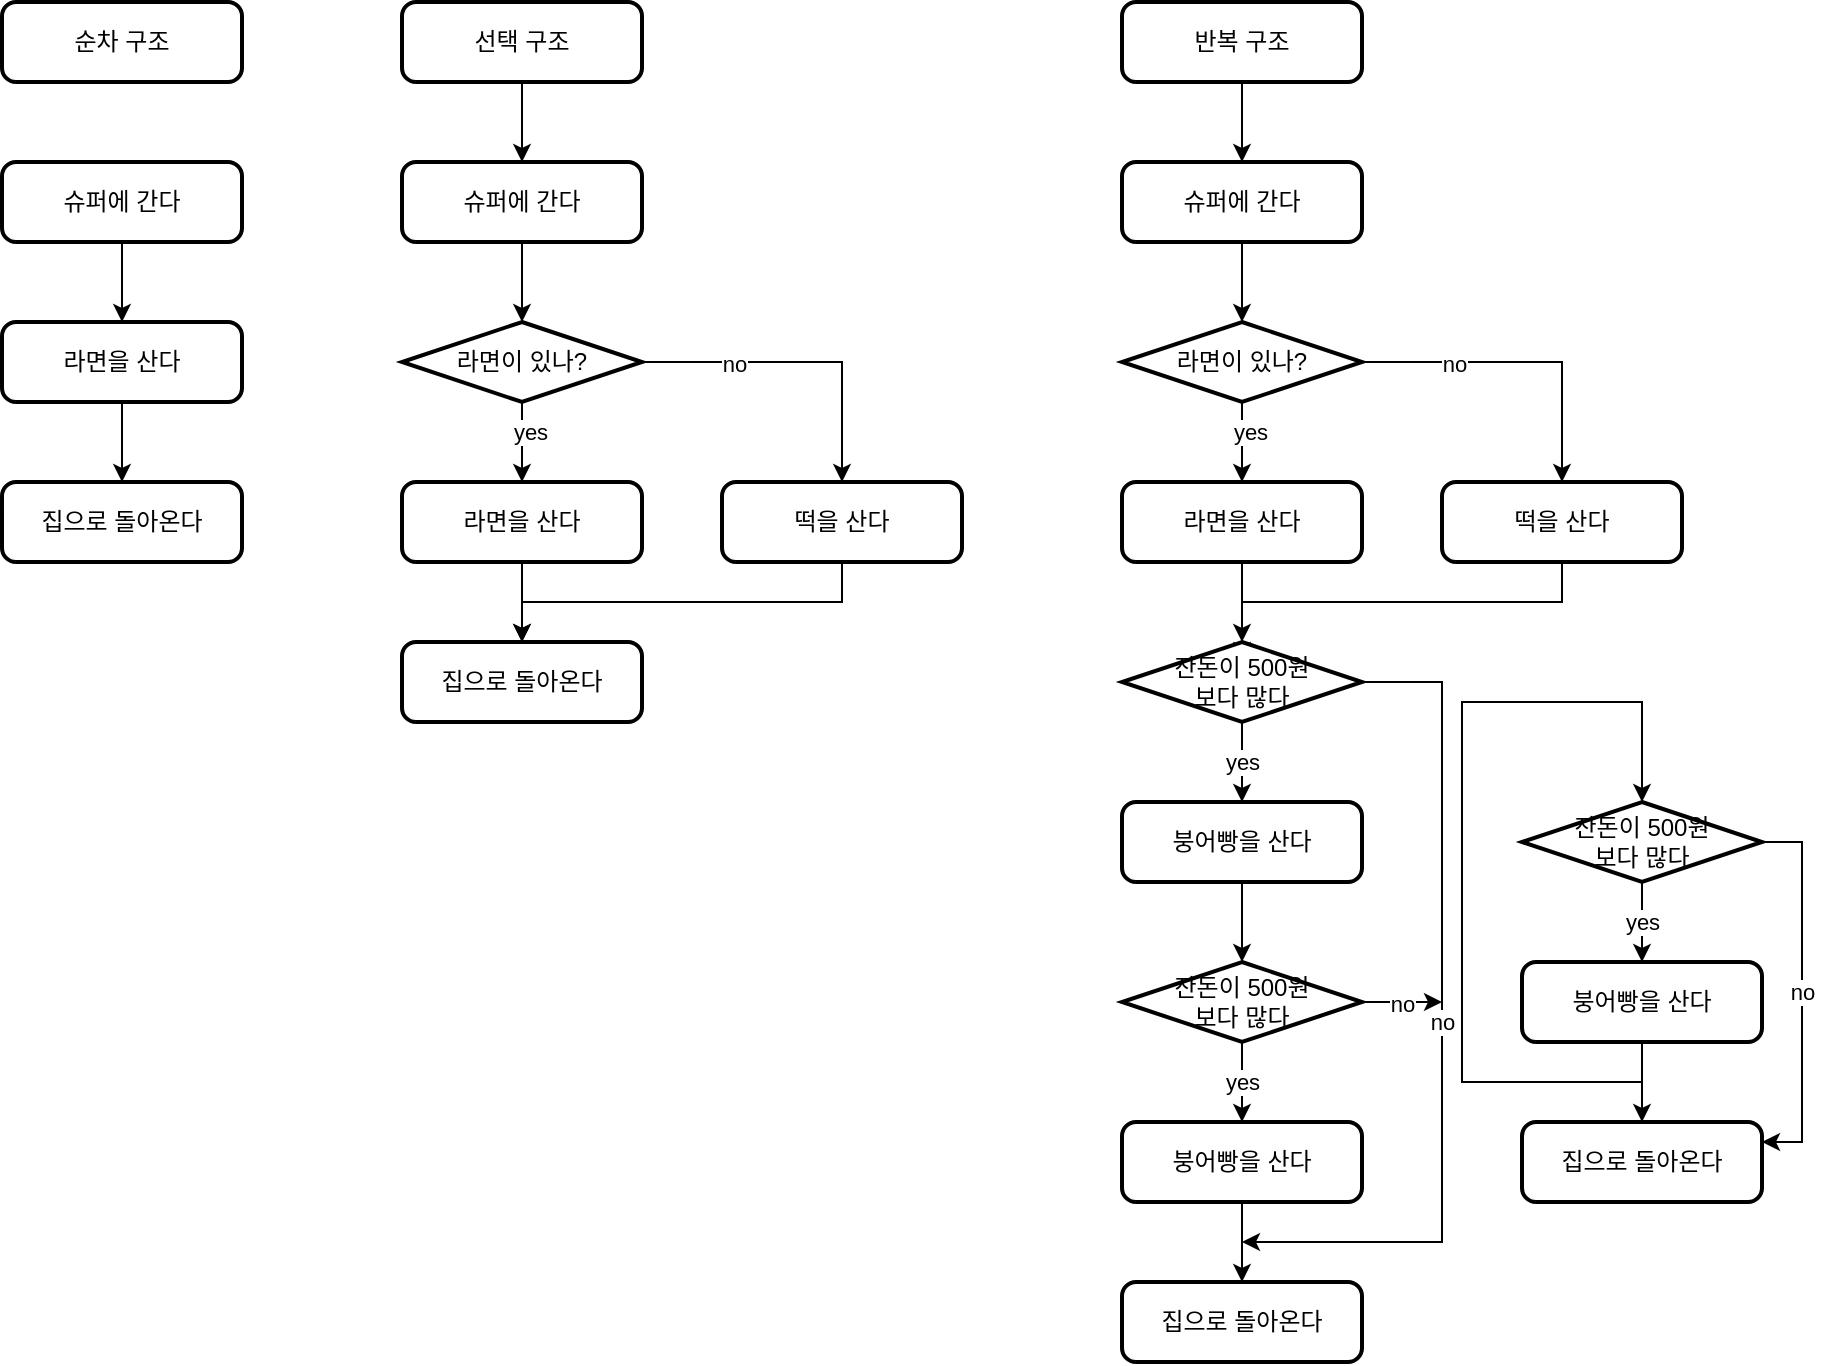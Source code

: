 <mxfile version="16.5.3" type="github">
  <diagram id="IsGRiiZS16t_pL72Zqq2" name="Page-1">
    <mxGraphModel dx="839" dy="672" grid="1" gridSize="10" guides="1" tooltips="1" connect="1" arrows="1" fold="1" page="1" pageScale="1" pageWidth="1169" pageHeight="827" math="0" shadow="0">
      <root>
        <mxCell id="0" />
        <mxCell id="1" parent="0" />
        <mxCell id="38eZuB5VC2__nTBsD_uU-4" style="edgeStyle=orthogonalEdgeStyle;rounded=0;orthogonalLoop=1;jettySize=auto;html=1;" edge="1" parent="1" source="38eZuB5VC2__nTBsD_uU-1" target="38eZuB5VC2__nTBsD_uU-2">
          <mxGeometry relative="1" as="geometry" />
        </mxCell>
        <mxCell id="38eZuB5VC2__nTBsD_uU-1" value="슈퍼에 간다" style="rounded=1;whiteSpace=wrap;html=1;absoluteArcSize=1;arcSize=14;strokeWidth=2;" vertex="1" parent="1">
          <mxGeometry x="80" y="120" width="120" height="40" as="geometry" />
        </mxCell>
        <mxCell id="38eZuB5VC2__nTBsD_uU-5" style="edgeStyle=orthogonalEdgeStyle;rounded=0;orthogonalLoop=1;jettySize=auto;html=1;entryX=0.5;entryY=0;entryDx=0;entryDy=0;" edge="1" parent="1" source="38eZuB5VC2__nTBsD_uU-2" target="38eZuB5VC2__nTBsD_uU-3">
          <mxGeometry relative="1" as="geometry" />
        </mxCell>
        <mxCell id="38eZuB5VC2__nTBsD_uU-2" value="라면을 산다" style="rounded=1;whiteSpace=wrap;html=1;absoluteArcSize=1;arcSize=14;strokeWidth=2;" vertex="1" parent="1">
          <mxGeometry x="80" y="200" width="120" height="40" as="geometry" />
        </mxCell>
        <mxCell id="38eZuB5VC2__nTBsD_uU-3" value="집으로 돌아온다" style="rounded=1;whiteSpace=wrap;html=1;absoluteArcSize=1;arcSize=14;strokeWidth=2;" vertex="1" parent="1">
          <mxGeometry x="80" y="280" width="120" height="40" as="geometry" />
        </mxCell>
        <mxCell id="38eZuB5VC2__nTBsD_uU-6" value="순차 구조" style="rounded=1;whiteSpace=wrap;html=1;absoluteArcSize=1;arcSize=14;strokeWidth=2;" vertex="1" parent="1">
          <mxGeometry x="80" y="40" width="120" height="40" as="geometry" />
        </mxCell>
        <mxCell id="38eZuB5VC2__nTBsD_uU-20" value="" style="edgeStyle=orthogonalEdgeStyle;rounded=0;orthogonalLoop=1;jettySize=auto;html=1;" edge="1" parent="1" source="38eZuB5VC2__nTBsD_uU-7" target="38eZuB5VC2__nTBsD_uU-15">
          <mxGeometry relative="1" as="geometry" />
        </mxCell>
        <mxCell id="38eZuB5VC2__nTBsD_uU-7" value="선택 구조" style="rounded=1;whiteSpace=wrap;html=1;absoluteArcSize=1;arcSize=14;strokeWidth=2;" vertex="1" parent="1">
          <mxGeometry x="280" y="40" width="120" height="40" as="geometry" />
        </mxCell>
        <mxCell id="38eZuB5VC2__nTBsD_uU-21" value="" style="edgeStyle=orthogonalEdgeStyle;rounded=0;orthogonalLoop=1;jettySize=auto;html=1;" edge="1" parent="1" source="38eZuB5VC2__nTBsD_uU-15" target="38eZuB5VC2__nTBsD_uU-19">
          <mxGeometry relative="1" as="geometry" />
        </mxCell>
        <mxCell id="38eZuB5VC2__nTBsD_uU-15" value="슈퍼에 간다" style="rounded=1;whiteSpace=wrap;html=1;absoluteArcSize=1;arcSize=14;strokeWidth=2;" vertex="1" parent="1">
          <mxGeometry x="280" y="120" width="120" height="40" as="geometry" />
        </mxCell>
        <mxCell id="38eZuB5VC2__nTBsD_uU-16" style="edgeStyle=orthogonalEdgeStyle;rounded=0;orthogonalLoop=1;jettySize=auto;html=1;entryX=0.5;entryY=0;entryDx=0;entryDy=0;" edge="1" parent="1" source="38eZuB5VC2__nTBsD_uU-17" target="38eZuB5VC2__nTBsD_uU-18">
          <mxGeometry relative="1" as="geometry" />
        </mxCell>
        <mxCell id="38eZuB5VC2__nTBsD_uU-17" value="라면을 산다" style="rounded=1;whiteSpace=wrap;html=1;absoluteArcSize=1;arcSize=14;strokeWidth=2;" vertex="1" parent="1">
          <mxGeometry x="280" y="280" width="120" height="40" as="geometry" />
        </mxCell>
        <mxCell id="38eZuB5VC2__nTBsD_uU-18" value="집으로 돌아온다" style="rounded=1;whiteSpace=wrap;html=1;absoluteArcSize=1;arcSize=14;strokeWidth=2;" vertex="1" parent="1">
          <mxGeometry x="280" y="360" width="120" height="40" as="geometry" />
        </mxCell>
        <mxCell id="38eZuB5VC2__nTBsD_uU-22" value="" style="edgeStyle=orthogonalEdgeStyle;rounded=0;orthogonalLoop=1;jettySize=auto;html=1;" edge="1" parent="1" source="38eZuB5VC2__nTBsD_uU-19" target="38eZuB5VC2__nTBsD_uU-17">
          <mxGeometry relative="1" as="geometry" />
        </mxCell>
        <mxCell id="38eZuB5VC2__nTBsD_uU-27" value="yes" style="edgeLabel;html=1;align=center;verticalAlign=middle;resizable=0;points=[];" vertex="1" connectable="0" parent="38eZuB5VC2__nTBsD_uU-22">
          <mxGeometry x="-0.275" y="4" relative="1" as="geometry">
            <mxPoint as="offset" />
          </mxGeometry>
        </mxCell>
        <mxCell id="38eZuB5VC2__nTBsD_uU-25" value="" style="edgeStyle=orthogonalEdgeStyle;rounded=0;orthogonalLoop=1;jettySize=auto;html=1;entryX=0.5;entryY=0;entryDx=0;entryDy=0;" edge="1" parent="1" source="38eZuB5VC2__nTBsD_uU-19" target="38eZuB5VC2__nTBsD_uU-23">
          <mxGeometry relative="1" as="geometry">
            <mxPoint x="500" y="220" as="targetPoint" />
          </mxGeometry>
        </mxCell>
        <mxCell id="38eZuB5VC2__nTBsD_uU-26" value="no" style="edgeLabel;html=1;align=center;verticalAlign=middle;resizable=0;points=[];" vertex="1" connectable="0" parent="38eZuB5VC2__nTBsD_uU-25">
          <mxGeometry x="-0.425" relative="1" as="geometry">
            <mxPoint y="1" as="offset" />
          </mxGeometry>
        </mxCell>
        <mxCell id="38eZuB5VC2__nTBsD_uU-19" value="라면이 있나?" style="strokeWidth=2;html=1;shape=mxgraph.flowchart.decision;whiteSpace=wrap;" vertex="1" parent="1">
          <mxGeometry x="280" y="200" width="120" height="40" as="geometry" />
        </mxCell>
        <mxCell id="38eZuB5VC2__nTBsD_uU-28" style="edgeStyle=orthogonalEdgeStyle;rounded=0;orthogonalLoop=1;jettySize=auto;html=1;" edge="1" parent="1" source="38eZuB5VC2__nTBsD_uU-23" target="38eZuB5VC2__nTBsD_uU-18">
          <mxGeometry relative="1" as="geometry">
            <Array as="points">
              <mxPoint x="500" y="340" />
              <mxPoint x="340" y="340" />
            </Array>
          </mxGeometry>
        </mxCell>
        <mxCell id="38eZuB5VC2__nTBsD_uU-23" value="떡을 산다" style="rounded=1;whiteSpace=wrap;html=1;absoluteArcSize=1;arcSize=14;strokeWidth=2;" vertex="1" parent="1">
          <mxGeometry x="440" y="280" width="120" height="40" as="geometry" />
        </mxCell>
        <mxCell id="38eZuB5VC2__nTBsD_uU-30" value="" style="edgeStyle=orthogonalEdgeStyle;rounded=0;orthogonalLoop=1;jettySize=auto;html=1;" edge="1" parent="1" source="38eZuB5VC2__nTBsD_uU-31" target="38eZuB5VC2__nTBsD_uU-33">
          <mxGeometry relative="1" as="geometry" />
        </mxCell>
        <mxCell id="38eZuB5VC2__nTBsD_uU-31" value="반복 구조" style="rounded=1;whiteSpace=wrap;html=1;absoluteArcSize=1;arcSize=14;strokeWidth=2;" vertex="1" parent="1">
          <mxGeometry x="640" y="40" width="120" height="40" as="geometry" />
        </mxCell>
        <mxCell id="38eZuB5VC2__nTBsD_uU-32" value="" style="edgeStyle=orthogonalEdgeStyle;rounded=0;orthogonalLoop=1;jettySize=auto;html=1;" edge="1" parent="1" source="38eZuB5VC2__nTBsD_uU-33" target="38eZuB5VC2__nTBsD_uU-41">
          <mxGeometry relative="1" as="geometry" />
        </mxCell>
        <mxCell id="38eZuB5VC2__nTBsD_uU-33" value="슈퍼에 간다" style="rounded=1;whiteSpace=wrap;html=1;absoluteArcSize=1;arcSize=14;strokeWidth=2;" vertex="1" parent="1">
          <mxGeometry x="640" y="120" width="120" height="40" as="geometry" />
        </mxCell>
        <mxCell id="38eZuB5VC2__nTBsD_uU-47" value="" style="edgeStyle=orthogonalEdgeStyle;rounded=0;orthogonalLoop=1;jettySize=auto;html=1;" edge="1" parent="1" source="38eZuB5VC2__nTBsD_uU-35" target="38eZuB5VC2__nTBsD_uU-45">
          <mxGeometry relative="1" as="geometry" />
        </mxCell>
        <mxCell id="38eZuB5VC2__nTBsD_uU-35" value="라면을 산다" style="rounded=1;whiteSpace=wrap;html=1;absoluteArcSize=1;arcSize=14;strokeWidth=2;" vertex="1" parent="1">
          <mxGeometry x="640" y="280" width="120" height="40" as="geometry" />
        </mxCell>
        <mxCell id="38eZuB5VC2__nTBsD_uU-37" value="" style="edgeStyle=orthogonalEdgeStyle;rounded=0;orthogonalLoop=1;jettySize=auto;html=1;" edge="1" parent="1" source="38eZuB5VC2__nTBsD_uU-41" target="38eZuB5VC2__nTBsD_uU-35">
          <mxGeometry relative="1" as="geometry" />
        </mxCell>
        <mxCell id="38eZuB5VC2__nTBsD_uU-38" value="yes" style="edgeLabel;html=1;align=center;verticalAlign=middle;resizable=0;points=[];" vertex="1" connectable="0" parent="38eZuB5VC2__nTBsD_uU-37">
          <mxGeometry x="-0.275" y="4" relative="1" as="geometry">
            <mxPoint as="offset" />
          </mxGeometry>
        </mxCell>
        <mxCell id="38eZuB5VC2__nTBsD_uU-39" value="" style="edgeStyle=orthogonalEdgeStyle;rounded=0;orthogonalLoop=1;jettySize=auto;html=1;entryX=0.5;entryY=0;entryDx=0;entryDy=0;" edge="1" parent="1" source="38eZuB5VC2__nTBsD_uU-41" target="38eZuB5VC2__nTBsD_uU-43">
          <mxGeometry relative="1" as="geometry">
            <mxPoint x="860" y="220" as="targetPoint" />
          </mxGeometry>
        </mxCell>
        <mxCell id="38eZuB5VC2__nTBsD_uU-40" value="no" style="edgeLabel;html=1;align=center;verticalAlign=middle;resizable=0;points=[];" vertex="1" connectable="0" parent="38eZuB5VC2__nTBsD_uU-39">
          <mxGeometry x="-0.425" relative="1" as="geometry">
            <mxPoint y="1" as="offset" />
          </mxGeometry>
        </mxCell>
        <mxCell id="38eZuB5VC2__nTBsD_uU-41" value="라면이 있나?" style="strokeWidth=2;html=1;shape=mxgraph.flowchart.decision;whiteSpace=wrap;" vertex="1" parent="1">
          <mxGeometry x="640" y="200" width="120" height="40" as="geometry" />
        </mxCell>
        <mxCell id="38eZuB5VC2__nTBsD_uU-42" style="edgeStyle=orthogonalEdgeStyle;rounded=0;orthogonalLoop=1;jettySize=auto;html=1;" edge="1" parent="1" source="38eZuB5VC2__nTBsD_uU-43">
          <mxGeometry relative="1" as="geometry">
            <Array as="points">
              <mxPoint x="860" y="340" />
              <mxPoint x="700" y="340" />
            </Array>
            <mxPoint x="700" y="369" as="targetPoint" />
          </mxGeometry>
        </mxCell>
        <mxCell id="38eZuB5VC2__nTBsD_uU-43" value="떡을 산다" style="rounded=1;whiteSpace=wrap;html=1;absoluteArcSize=1;arcSize=14;strokeWidth=2;" vertex="1" parent="1">
          <mxGeometry x="800" y="280" width="120" height="40" as="geometry" />
        </mxCell>
        <mxCell id="38eZuB5VC2__nTBsD_uU-50" value="yes" style="edgeStyle=orthogonalEdgeStyle;rounded=0;orthogonalLoop=1;jettySize=auto;html=1;" edge="1" parent="1" source="38eZuB5VC2__nTBsD_uU-45" target="38eZuB5VC2__nTBsD_uU-48">
          <mxGeometry relative="1" as="geometry" />
        </mxCell>
        <mxCell id="38eZuB5VC2__nTBsD_uU-69" value="no" style="edgeStyle=orthogonalEdgeStyle;rounded=0;orthogonalLoop=1;jettySize=auto;html=1;" edge="1" parent="1" source="38eZuB5VC2__nTBsD_uU-45">
          <mxGeometry relative="1" as="geometry">
            <mxPoint x="700" y="660" as="targetPoint" />
            <Array as="points">
              <mxPoint x="800" y="380" />
              <mxPoint x="800" y="660" />
            </Array>
          </mxGeometry>
        </mxCell>
        <mxCell id="38eZuB5VC2__nTBsD_uU-45" value="잔돈이 500원&lt;br&gt;보다 많다" style="strokeWidth=2;html=1;shape=mxgraph.flowchart.decision;whiteSpace=wrap;" vertex="1" parent="1">
          <mxGeometry x="640" y="360" width="120" height="40" as="geometry" />
        </mxCell>
        <mxCell id="38eZuB5VC2__nTBsD_uU-61" value="" style="edgeStyle=orthogonalEdgeStyle;rounded=0;orthogonalLoop=1;jettySize=auto;html=1;" edge="1" parent="1" source="38eZuB5VC2__nTBsD_uU-48" target="38eZuB5VC2__nTBsD_uU-60">
          <mxGeometry relative="1" as="geometry" />
        </mxCell>
        <mxCell id="38eZuB5VC2__nTBsD_uU-48" value="붕어빵을 산다" style="rounded=1;whiteSpace=wrap;html=1;absoluteArcSize=1;arcSize=14;strokeWidth=2;" vertex="1" parent="1">
          <mxGeometry x="640" y="440" width="120" height="40" as="geometry" />
        </mxCell>
        <mxCell id="38eZuB5VC2__nTBsD_uU-49" value="집으로 돌아온다" style="rounded=1;whiteSpace=wrap;html=1;absoluteArcSize=1;arcSize=14;strokeWidth=2;" vertex="1" parent="1">
          <mxGeometry x="640" y="680" width="120" height="40" as="geometry" />
        </mxCell>
        <mxCell id="38eZuB5VC2__nTBsD_uU-63" value="yes" style="edgeStyle=orthogonalEdgeStyle;rounded=0;orthogonalLoop=1;jettySize=auto;html=1;" edge="1" parent="1" source="38eZuB5VC2__nTBsD_uU-60" target="38eZuB5VC2__nTBsD_uU-62">
          <mxGeometry relative="1" as="geometry" />
        </mxCell>
        <mxCell id="38eZuB5VC2__nTBsD_uU-66" value="no" style="edgeStyle=orthogonalEdgeStyle;rounded=0;orthogonalLoop=1;jettySize=auto;html=1;" edge="1" parent="1" source="38eZuB5VC2__nTBsD_uU-60">
          <mxGeometry relative="1" as="geometry">
            <mxPoint x="800" y="540" as="targetPoint" />
          </mxGeometry>
        </mxCell>
        <mxCell id="38eZuB5VC2__nTBsD_uU-60" value="잔돈이 500원&lt;br&gt;보다 많다" style="strokeWidth=2;html=1;shape=mxgraph.flowchart.decision;whiteSpace=wrap;" vertex="1" parent="1">
          <mxGeometry x="640" y="520" width="120" height="40" as="geometry" />
        </mxCell>
        <mxCell id="38eZuB5VC2__nTBsD_uU-64" value="" style="edgeStyle=orthogonalEdgeStyle;rounded=0;orthogonalLoop=1;jettySize=auto;html=1;" edge="1" parent="1" source="38eZuB5VC2__nTBsD_uU-62" target="38eZuB5VC2__nTBsD_uU-49">
          <mxGeometry relative="1" as="geometry" />
        </mxCell>
        <mxCell id="38eZuB5VC2__nTBsD_uU-62" value="붕어빵을 산다" style="rounded=1;whiteSpace=wrap;html=1;absoluteArcSize=1;arcSize=14;strokeWidth=2;" vertex="1" parent="1">
          <mxGeometry x="640" y="600" width="120" height="40" as="geometry" />
        </mxCell>
        <mxCell id="38eZuB5VC2__nTBsD_uU-74" value="no" style="edgeStyle=orthogonalEdgeStyle;rounded=0;orthogonalLoop=1;jettySize=auto;html=1;entryX=1;entryY=0.25;entryDx=0;entryDy=0;" edge="1" parent="1" source="38eZuB5VC2__nTBsD_uU-70" target="38eZuB5VC2__nTBsD_uU-72">
          <mxGeometry relative="1" as="geometry">
            <Array as="points">
              <mxPoint x="980" y="460" />
              <mxPoint x="980" y="610" />
            </Array>
          </mxGeometry>
        </mxCell>
        <mxCell id="38eZuB5VC2__nTBsD_uU-75" value="yes" style="edgeStyle=orthogonalEdgeStyle;rounded=0;orthogonalLoop=1;jettySize=auto;html=1;" edge="1" parent="1" source="38eZuB5VC2__nTBsD_uU-70" target="38eZuB5VC2__nTBsD_uU-71">
          <mxGeometry relative="1" as="geometry" />
        </mxCell>
        <mxCell id="38eZuB5VC2__nTBsD_uU-70" value="잔돈이 500원&lt;br&gt;보다 많다" style="strokeWidth=2;html=1;shape=mxgraph.flowchart.decision;whiteSpace=wrap;" vertex="1" parent="1">
          <mxGeometry x="840" y="440" width="120" height="40" as="geometry" />
        </mxCell>
        <mxCell id="38eZuB5VC2__nTBsD_uU-73" style="edgeStyle=orthogonalEdgeStyle;rounded=0;orthogonalLoop=1;jettySize=auto;html=1;exitX=0.5;exitY=1;exitDx=0;exitDy=0;entryX=0.5;entryY=0;entryDx=0;entryDy=0;entryPerimeter=0;" edge="1" parent="1" source="38eZuB5VC2__nTBsD_uU-71" target="38eZuB5VC2__nTBsD_uU-70">
          <mxGeometry relative="1" as="geometry">
            <mxPoint x="910" y="430" as="targetPoint" />
            <Array as="points">
              <mxPoint x="900" y="580" />
              <mxPoint x="810" y="580" />
              <mxPoint x="810" y="390" />
              <mxPoint x="900" y="390" />
            </Array>
          </mxGeometry>
        </mxCell>
        <mxCell id="38eZuB5VC2__nTBsD_uU-77" value="" style="edgeStyle=orthogonalEdgeStyle;rounded=0;orthogonalLoop=1;jettySize=auto;html=1;" edge="1" parent="1" source="38eZuB5VC2__nTBsD_uU-71" target="38eZuB5VC2__nTBsD_uU-72">
          <mxGeometry relative="1" as="geometry" />
        </mxCell>
        <mxCell id="38eZuB5VC2__nTBsD_uU-71" value="붕어빵을 산다" style="rounded=1;whiteSpace=wrap;html=1;absoluteArcSize=1;arcSize=14;strokeWidth=2;" vertex="1" parent="1">
          <mxGeometry x="840" y="520" width="120" height="40" as="geometry" />
        </mxCell>
        <mxCell id="38eZuB5VC2__nTBsD_uU-72" value="집으로 돌아온다" style="rounded=1;whiteSpace=wrap;html=1;absoluteArcSize=1;arcSize=14;strokeWidth=2;" vertex="1" parent="1">
          <mxGeometry x="840" y="600" width="120" height="40" as="geometry" />
        </mxCell>
      </root>
    </mxGraphModel>
  </diagram>
</mxfile>
